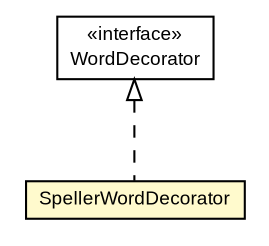#!/usr/local/bin/dot
#
# Class diagram 
# Generated by UmlGraph version 4.6 (http://www.spinellis.gr/sw/umlgraph)
#

digraph G {
	edge [fontname="arial",fontsize=10,labelfontname="arial",labelfontsize=10];
	node [fontname="arial",fontsize=10,shape=plaintext];
	// com.octo.captcha.component.word.worddecorator.WordDecorator
	c12166 [label=<<table border="0" cellborder="1" cellspacing="0" cellpadding="2" port="p" href="./WordDecorator.html">
		<tr><td><table border="0" cellspacing="0" cellpadding="1">
			<tr><td> &laquo;interface&raquo; </td></tr>
			<tr><td> WordDecorator </td></tr>
		</table></td></tr>
		</table>>, fontname="arial", fontcolor="black", fontsize=9.0];
	// com.octo.captcha.component.word.worddecorator.SpellerWordDecorator
	c12167 [label=<<table border="0" cellborder="1" cellspacing="0" cellpadding="2" port="p" bgcolor="lemonChiffon" href="./SpellerWordDecorator.html">
		<tr><td><table border="0" cellspacing="0" cellpadding="1">
			<tr><td> SpellerWordDecorator </td></tr>
		</table></td></tr>
		</table>>, fontname="arial", fontcolor="black", fontsize=9.0];
	//com.octo.captcha.component.word.worddecorator.SpellerWordDecorator implements com.octo.captcha.component.word.worddecorator.WordDecorator
	c12166:p -> c12167:p [dir=back,arrowtail=empty,style=dashed];
}

